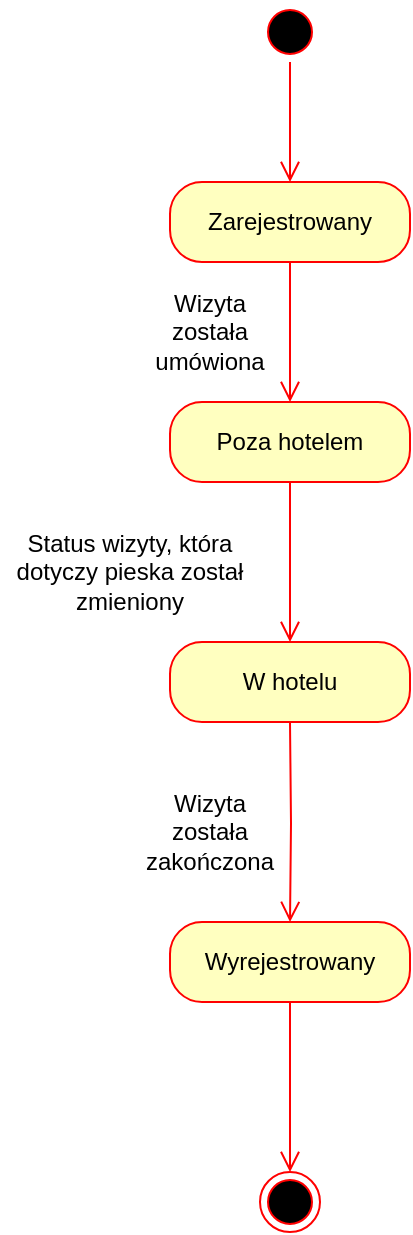 <mxfile version="24.4.0" type="device">
  <diagram id="tx-YEmY5H2JGtiArswQ2" name="Page-1">
    <mxGraphModel dx="1050" dy="621" grid="1" gridSize="10" guides="1" tooltips="1" connect="1" arrows="1" fold="1" page="1" pageScale="1" pageWidth="827" pageHeight="1169" math="0" shadow="0">
      <root>
        <mxCell id="0" />
        <mxCell id="1" parent="0" />
        <mxCell id="fNPnlY298W4xSonE1sl7-1" value="" style="ellipse;html=1;shape=startState;fillColor=#000000;strokeColor=#ff0000;" parent="1" vertex="1">
          <mxGeometry x="285" y="40" width="30" height="30" as="geometry" />
        </mxCell>
        <mxCell id="fNPnlY298W4xSonE1sl7-2" value="" style="edgeStyle=orthogonalEdgeStyle;html=1;verticalAlign=bottom;endArrow=open;endSize=8;strokeColor=#ff0000;rounded=0;" parent="1" source="fNPnlY298W4xSonE1sl7-1" edge="1">
          <mxGeometry relative="1" as="geometry">
            <mxPoint x="300" y="130" as="targetPoint" />
          </mxGeometry>
        </mxCell>
        <mxCell id="fNPnlY298W4xSonE1sl7-3" value="Zarejestrowany" style="rounded=1;whiteSpace=wrap;html=1;arcSize=40;fontColor=#000000;fillColor=#ffffc0;strokeColor=#ff0000;" parent="1" vertex="1">
          <mxGeometry x="240" y="130" width="120" height="40" as="geometry" />
        </mxCell>
        <mxCell id="fNPnlY298W4xSonE1sl7-4" value="" style="edgeStyle=orthogonalEdgeStyle;html=1;verticalAlign=bottom;endArrow=open;endSize=8;strokeColor=#ff0000;rounded=0;" parent="1" source="fNPnlY298W4xSonE1sl7-3" edge="1">
          <mxGeometry relative="1" as="geometry">
            <mxPoint x="300" y="240" as="targetPoint" />
          </mxGeometry>
        </mxCell>
        <mxCell id="fNPnlY298W4xSonE1sl7-5" value="W hotelu" style="rounded=1;whiteSpace=wrap;html=1;arcSize=40;fontColor=#000000;fillColor=#ffffc0;strokeColor=#ff0000;" parent="1" vertex="1">
          <mxGeometry x="240" y="360" width="120" height="40" as="geometry" />
        </mxCell>
        <mxCell id="fNPnlY298W4xSonE1sl7-8" value="" style="edgeStyle=orthogonalEdgeStyle;html=1;verticalAlign=bottom;endArrow=open;endSize=8;strokeColor=#ff0000;rounded=0;entryX=0.5;entryY=0;entryDx=0;entryDy=0;" parent="1" target="fNPnlY298W4xSonE1sl7-9" edge="1">
          <mxGeometry relative="1" as="geometry">
            <mxPoint x="305" y="460" as="targetPoint" />
            <mxPoint x="300" y="400" as="sourcePoint" />
          </mxGeometry>
        </mxCell>
        <mxCell id="fNPnlY298W4xSonE1sl7-9" value="Wyrejestrowany" style="rounded=1;whiteSpace=wrap;html=1;arcSize=40;fontColor=#000000;fillColor=#ffffc0;strokeColor=#ff0000;" parent="1" vertex="1">
          <mxGeometry x="240" y="500" width="120" height="40" as="geometry" />
        </mxCell>
        <mxCell id="fNPnlY298W4xSonE1sl7-10" value="" style="edgeStyle=orthogonalEdgeStyle;html=1;verticalAlign=bottom;endArrow=open;endSize=8;strokeColor=#ff0000;rounded=0;" parent="1" source="fNPnlY298W4xSonE1sl7-9" edge="1">
          <mxGeometry relative="1" as="geometry">
            <mxPoint x="300" y="625" as="targetPoint" />
          </mxGeometry>
        </mxCell>
        <mxCell id="fNPnlY298W4xSonE1sl7-11" value="" style="ellipse;html=1;shape=endState;fillColor=#000000;strokeColor=#ff0000;" parent="1" vertex="1">
          <mxGeometry x="285" y="625" width="30" height="30" as="geometry" />
        </mxCell>
        <mxCell id="fNPnlY298W4xSonE1sl7-13" value="Poza hotelem" style="rounded=1;whiteSpace=wrap;html=1;arcSize=40;fontColor=#000000;fillColor=#ffffc0;strokeColor=#ff0000;" parent="1" vertex="1">
          <mxGeometry x="240" y="240" width="120" height="40" as="geometry" />
        </mxCell>
        <mxCell id="fNPnlY298W4xSonE1sl7-14" value="" style="edgeStyle=orthogonalEdgeStyle;html=1;verticalAlign=bottom;endArrow=open;endSize=8;strokeColor=#ff0000;rounded=0;entryX=0.5;entryY=0;entryDx=0;entryDy=0;" parent="1" source="fNPnlY298W4xSonE1sl7-13" target="fNPnlY298W4xSonE1sl7-5" edge="1">
          <mxGeometry relative="1" as="geometry">
            <mxPoint x="320" y="385" as="targetPoint" />
            <Array as="points">
              <mxPoint x="300" y="340" />
              <mxPoint x="300" y="340" />
            </Array>
          </mxGeometry>
        </mxCell>
        <mxCell id="fNPnlY298W4xSonE1sl7-17" style="edgeStyle=orthogonalEdgeStyle;rounded=0;orthogonalLoop=1;jettySize=auto;html=1;exitX=0.5;exitY=1;exitDx=0;exitDy=0;" parent="1" source="fNPnlY298W4xSonE1sl7-5" target="fNPnlY298W4xSonE1sl7-5" edge="1">
          <mxGeometry relative="1" as="geometry" />
        </mxCell>
        <mxCell id="fNPnlY298W4xSonE1sl7-19" value="Status wizyty, która dotyczy pieska został zmieniony" style="text;html=1;strokeColor=none;fillColor=none;align=center;verticalAlign=middle;whiteSpace=wrap;rounded=0;" parent="1" vertex="1">
          <mxGeometry x="155" y="310" width="130" height="30" as="geometry" />
        </mxCell>
        <mxCell id="fNPnlY298W4xSonE1sl7-20" value="Wizyta została zakończona" style="text;html=1;strokeColor=none;fillColor=none;align=center;verticalAlign=middle;whiteSpace=wrap;rounded=0;" parent="1" vertex="1">
          <mxGeometry x="230" y="440" width="60" height="30" as="geometry" />
        </mxCell>
        <mxCell id="fNPnlY298W4xSonE1sl7-22" value="Wizyta została umówiona" style="text;html=1;strokeColor=none;fillColor=none;align=center;verticalAlign=middle;whiteSpace=wrap;rounded=0;" parent="1" vertex="1">
          <mxGeometry x="230" y="190" width="60" height="30" as="geometry" />
        </mxCell>
      </root>
    </mxGraphModel>
  </diagram>
</mxfile>
